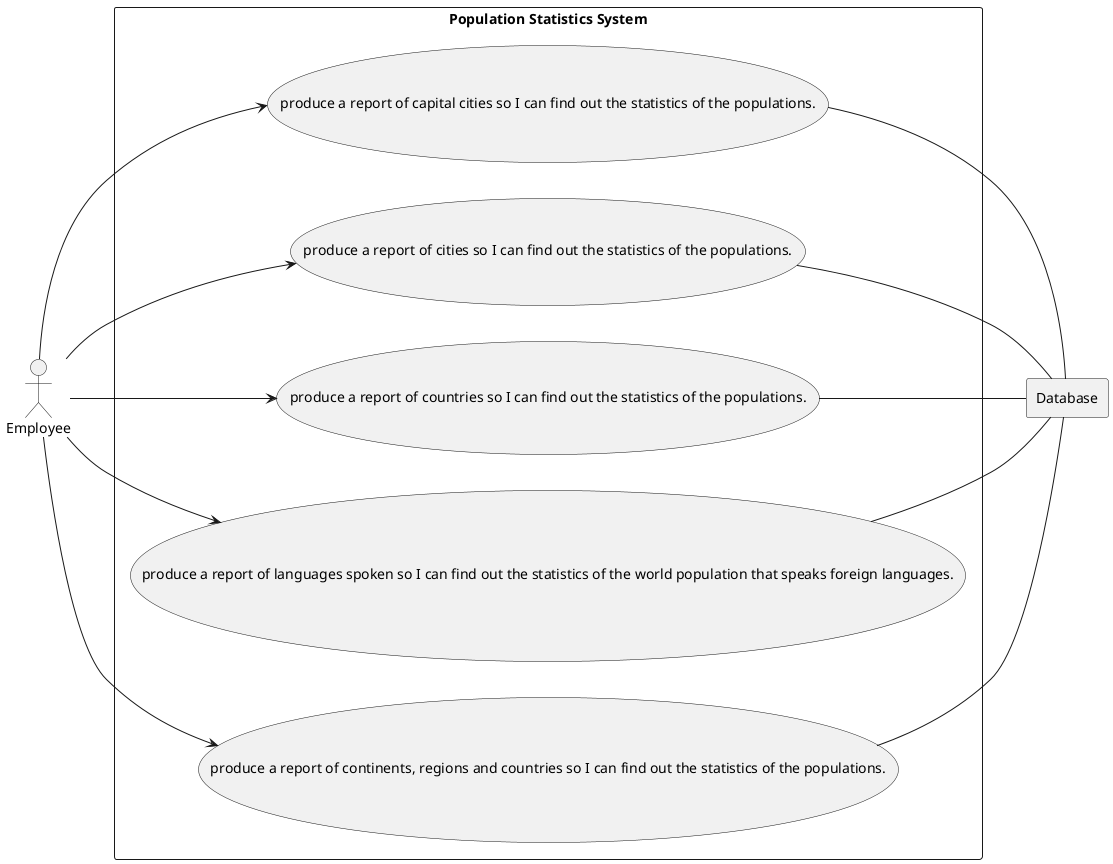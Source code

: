 @startuml

'default
left to right direction
actor Employee
rectangle Database

rectangle "Population Statistics System" {

    usecase UC1 as "produce a report of capital cities so I can find out the statistics of the populations."
    usecase UC2 as "produce a report of cities so I can find out the statistics of the populations."
    usecase UC3 as "produce a report of countries so I can find out the statistics of the populations."
    usecase UC4 as "produce a report of languages spoken so I can find out the statistics of the world population that speaks foreign languages."
    usecase UC5 as "produce a report of continents, regions and countries so I can find out the statistics of the populations."


    Employee --> UC1
    UC1 -- Database
    Employee --> UC2
    UC2 -- Database
    Employee --> UC3
    UC3 -- Database
    Employee --> UC4
    UC4 -- Database
    Employee --> UC5
    UC5 -- Database

}
@enduml